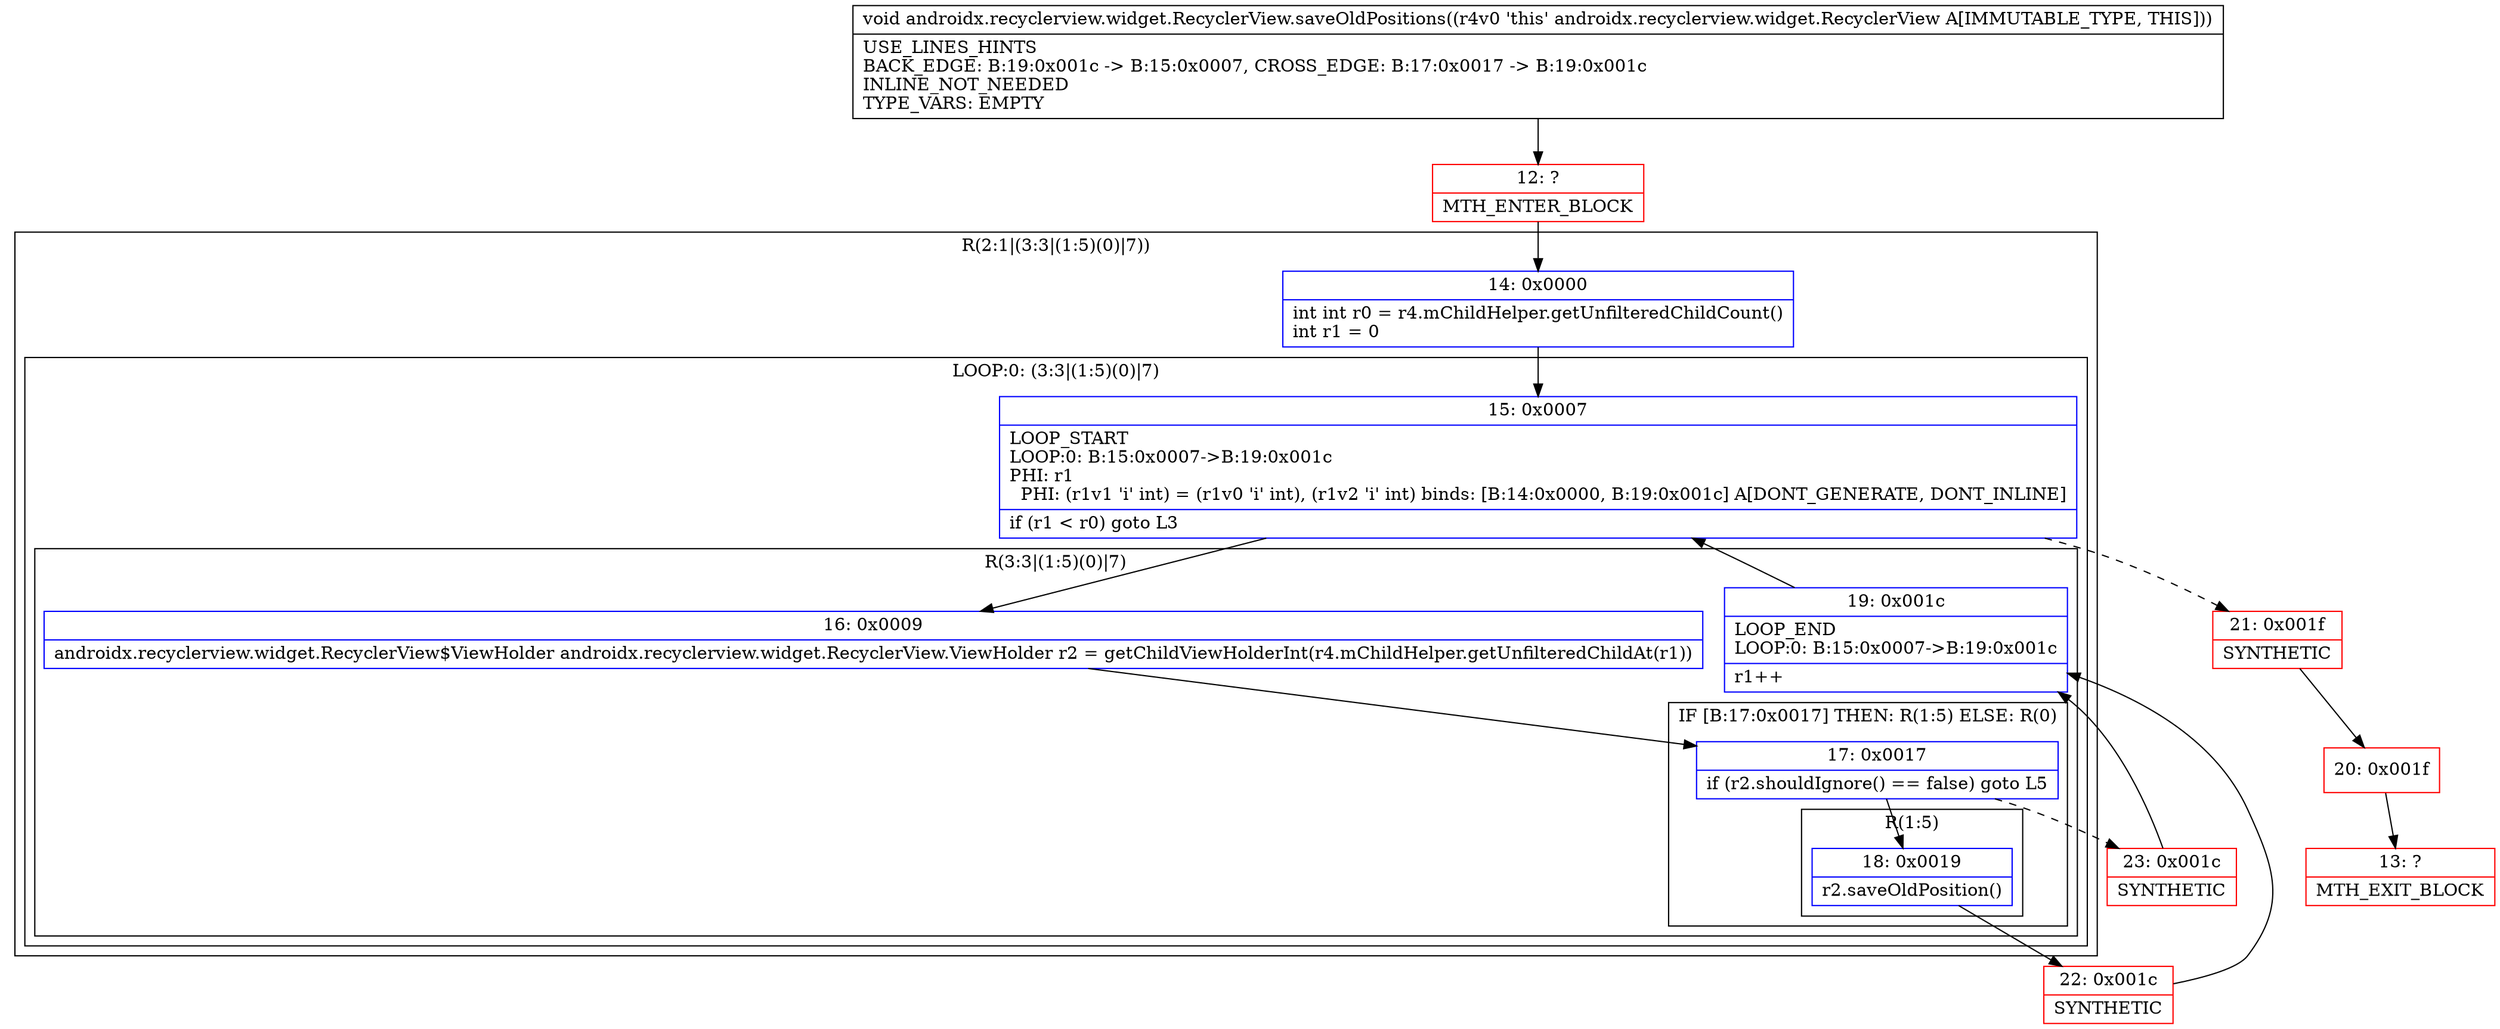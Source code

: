 digraph "CFG forandroidx.recyclerview.widget.RecyclerView.saveOldPositions()V" {
subgraph cluster_Region_83745388 {
label = "R(2:1|(3:3|(1:5)(0)|7))";
node [shape=record,color=blue];
Node_14 [shape=record,label="{14\:\ 0x0000|int int r0 = r4.mChildHelper.getUnfilteredChildCount()\lint r1 = 0\l}"];
subgraph cluster_LoopRegion_541126038 {
label = "LOOP:0: (3:3|(1:5)(0)|7)";
node [shape=record,color=blue];
Node_15 [shape=record,label="{15\:\ 0x0007|LOOP_START\lLOOP:0: B:15:0x0007\-\>B:19:0x001c\lPHI: r1 \l  PHI: (r1v1 'i' int) = (r1v0 'i' int), (r1v2 'i' int) binds: [B:14:0x0000, B:19:0x001c] A[DONT_GENERATE, DONT_INLINE]\l|if (r1 \< r0) goto L3\l}"];
subgraph cluster_Region_1724302035 {
label = "R(3:3|(1:5)(0)|7)";
node [shape=record,color=blue];
Node_16 [shape=record,label="{16\:\ 0x0009|androidx.recyclerview.widget.RecyclerView$ViewHolder androidx.recyclerview.widget.RecyclerView.ViewHolder r2 = getChildViewHolderInt(r4.mChildHelper.getUnfilteredChildAt(r1))\l}"];
subgraph cluster_IfRegion_711291618 {
label = "IF [B:17:0x0017] THEN: R(1:5) ELSE: R(0)";
node [shape=record,color=blue];
Node_17 [shape=record,label="{17\:\ 0x0017|if (r2.shouldIgnore() == false) goto L5\l}"];
subgraph cluster_Region_1084355448 {
label = "R(1:5)";
node [shape=record,color=blue];
Node_18 [shape=record,label="{18\:\ 0x0019|r2.saveOldPosition()\l}"];
}
subgraph cluster_Region_439755348 {
label = "R(0)";
node [shape=record,color=blue];
}
}
Node_19 [shape=record,label="{19\:\ 0x001c|LOOP_END\lLOOP:0: B:15:0x0007\-\>B:19:0x001c\l|r1++\l}"];
}
}
}
Node_12 [shape=record,color=red,label="{12\:\ ?|MTH_ENTER_BLOCK\l}"];
Node_22 [shape=record,color=red,label="{22\:\ 0x001c|SYNTHETIC\l}"];
Node_23 [shape=record,color=red,label="{23\:\ 0x001c|SYNTHETIC\l}"];
Node_21 [shape=record,color=red,label="{21\:\ 0x001f|SYNTHETIC\l}"];
Node_20 [shape=record,color=red,label="{20\:\ 0x001f}"];
Node_13 [shape=record,color=red,label="{13\:\ ?|MTH_EXIT_BLOCK\l}"];
MethodNode[shape=record,label="{void androidx.recyclerview.widget.RecyclerView.saveOldPositions((r4v0 'this' androidx.recyclerview.widget.RecyclerView A[IMMUTABLE_TYPE, THIS]))  | USE_LINES_HINTS\lBACK_EDGE: B:19:0x001c \-\> B:15:0x0007, CROSS_EDGE: B:17:0x0017 \-\> B:19:0x001c\lINLINE_NOT_NEEDED\lTYPE_VARS: EMPTY\l}"];
MethodNode -> Node_12;Node_14 -> Node_15;
Node_15 -> Node_16;
Node_15 -> Node_21[style=dashed];
Node_16 -> Node_17;
Node_17 -> Node_18;
Node_17 -> Node_23[style=dashed];
Node_18 -> Node_22;
Node_19 -> Node_15;
Node_12 -> Node_14;
Node_22 -> Node_19;
Node_23 -> Node_19;
Node_21 -> Node_20;
Node_20 -> Node_13;
}

